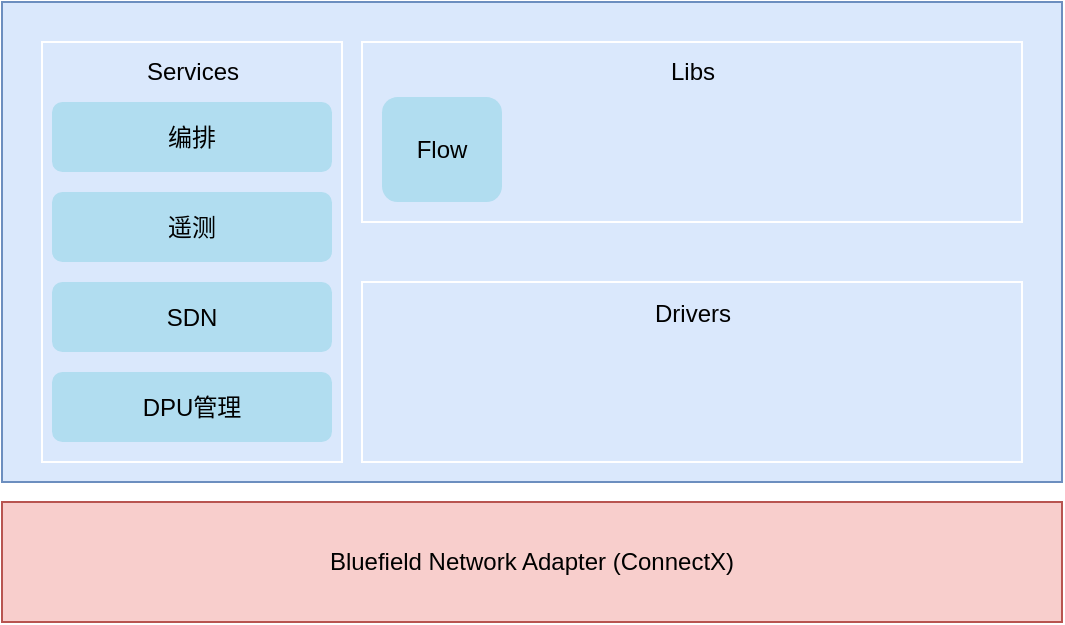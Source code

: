 <mxfile version="21.6.9" type="github">
  <diagram name="第 1 页" id="g7cE3GzgcsRKpcmrCLL8">
    <mxGraphModel dx="780" dy="462" grid="1" gridSize="10" guides="1" tooltips="1" connect="1" arrows="1" fold="1" page="1" pageScale="1" pageWidth="827" pageHeight="1169" math="0" shadow="0">
      <root>
        <mxCell id="0" />
        <mxCell id="1" parent="0" />
        <mxCell id="mwlcz3aquAu8vo3rrySw-1" value="Bluefield Network Adapter (ConnectX)" style="rounded=0;whiteSpace=wrap;html=1;fillColor=#f8cecc;strokeColor=#b85450;" vertex="1" parent="1">
          <mxGeometry x="110" y="570" width="530" height="60" as="geometry" />
        </mxCell>
        <mxCell id="mwlcz3aquAu8vo3rrySw-2" value="" style="rounded=0;whiteSpace=wrap;html=1;fillColor=#dae8fc;strokeColor=#6c8ebf;" vertex="1" parent="1">
          <mxGeometry x="110" y="320" width="530" height="240" as="geometry" />
        </mxCell>
        <mxCell id="mwlcz3aquAu8vo3rrySw-3" value="" style="rounded=0;whiteSpace=wrap;html=1;fillColor=none;strokeColor=#ffffff;" vertex="1" parent="1">
          <mxGeometry x="130" y="340" width="150" height="210" as="geometry" />
        </mxCell>
        <mxCell id="mwlcz3aquAu8vo3rrySw-4" value="" style="rounded=0;whiteSpace=wrap;html=1;fillColor=none;strokeColor=#ffffff;" vertex="1" parent="1">
          <mxGeometry x="290" y="460" width="330" height="90" as="geometry" />
        </mxCell>
        <mxCell id="mwlcz3aquAu8vo3rrySw-5" value="" style="rounded=0;whiteSpace=wrap;html=1;fillColor=none;strokeColor=#ffffff;" vertex="1" parent="1">
          <mxGeometry x="290" y="340" width="330" height="90" as="geometry" />
        </mxCell>
        <mxCell id="mwlcz3aquAu8vo3rrySw-6" value="Services" style="text;html=1;align=center;verticalAlign=middle;resizable=0;points=[];autosize=1;strokeColor=none;fillColor=none;" vertex="1" parent="1">
          <mxGeometry x="170" y="340" width="70" height="30" as="geometry" />
        </mxCell>
        <mxCell id="mwlcz3aquAu8vo3rrySw-7" value="Drivers" style="text;html=1;align=center;verticalAlign=middle;resizable=0;points=[];autosize=1;strokeColor=none;fillColor=none;" vertex="1" parent="1">
          <mxGeometry x="425" y="461" width="60" height="30" as="geometry" />
        </mxCell>
        <mxCell id="mwlcz3aquAu8vo3rrySw-8" value="Libs" style="text;html=1;align=center;verticalAlign=middle;resizable=0;points=[];autosize=1;strokeColor=none;fillColor=none;" vertex="1" parent="1">
          <mxGeometry x="430" y="340" width="50" height="30" as="geometry" />
        </mxCell>
        <mxCell id="mwlcz3aquAu8vo3rrySw-11" value="编排" style="rounded=1;whiteSpace=wrap;html=1;fillColor=#b1ddf0;strokeColor=none;" vertex="1" parent="1">
          <mxGeometry x="135" y="370" width="140" height="35" as="geometry" />
        </mxCell>
        <mxCell id="mwlcz3aquAu8vo3rrySw-12" value="遥测" style="rounded=1;whiteSpace=wrap;html=1;fillColor=#b1ddf0;strokeColor=none;" vertex="1" parent="1">
          <mxGeometry x="135" y="415" width="140" height="35" as="geometry" />
        </mxCell>
        <mxCell id="mwlcz3aquAu8vo3rrySw-13" value="SDN" style="rounded=1;whiteSpace=wrap;html=1;fillColor=#b1ddf0;strokeColor=none;" vertex="1" parent="1">
          <mxGeometry x="135" y="460" width="140" height="35" as="geometry" />
        </mxCell>
        <mxCell id="mwlcz3aquAu8vo3rrySw-14" value="DPU管理" style="rounded=1;whiteSpace=wrap;html=1;fillColor=#b1ddf0;strokeColor=none;" vertex="1" parent="1">
          <mxGeometry x="135" y="505" width="140" height="35" as="geometry" />
        </mxCell>
        <mxCell id="mwlcz3aquAu8vo3rrySw-15" value="Flow" style="rounded=1;whiteSpace=wrap;html=1;fillColor=#b1ddf0;strokeColor=none;" vertex="1" parent="1">
          <mxGeometry x="300" y="367.5" width="60" height="52.5" as="geometry" />
        </mxCell>
      </root>
    </mxGraphModel>
  </diagram>
</mxfile>
